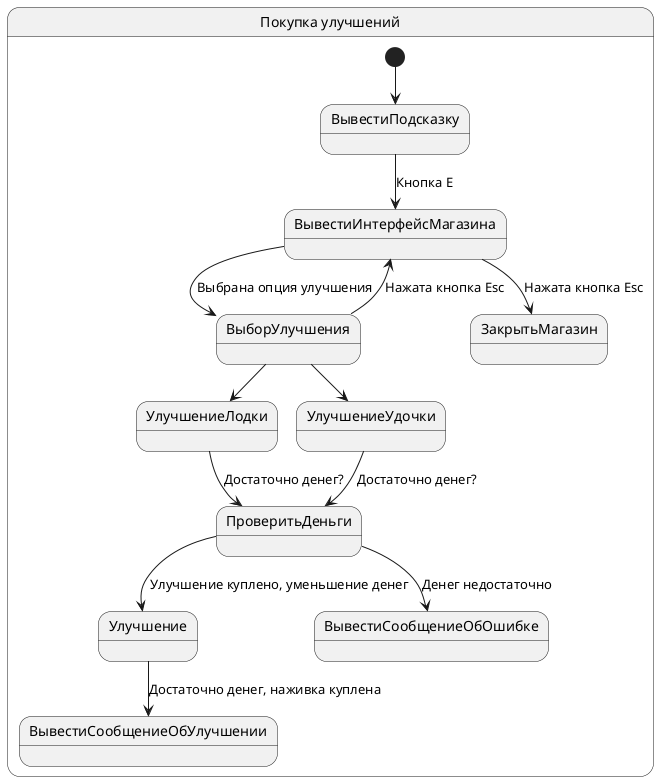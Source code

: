 @startuml
state "Покупка улучшений" as UpgradeShop {
    [*] --> ВывестиПодсказку
    ВывестиПодсказку --> ВывестиИнтерфейсМагазина : Кнопка Е
    ВывестиИнтерфейсМагазина --> ВыборУлучшения : Выбрана опция улучшения
    state ПроверитьДеньги <<ПроверитьДеньги>>
    ВыборУлучшения --> ВывестиИнтерфейсМагазина : Нажата кнопка Esc
    ВыборУлучшения --> УлучшениеЛодки
    ВыборУлучшения --> УлучшениеУдочки
    УлучшениеЛодки --> ПроверитьДеньги : Достаточно денег?
    УлучшениеУдочки --> ПроверитьДеньги : Достаточно денег?
    ПроверитьДеньги --> Улучшение : Улучшение куплено, уменьшение денег
    Улучшение --> ВывестиСообщениеОбУлучшении : Достаточно денег, наживка куплена
    ПроверитьДеньги --> ВывестиСообщениеОбОшибке : Денег недостаточно
    ВывестиИнтерфейсМагазина --> ЗакрытьМагазин : Нажата кнопка Esc
}
@enduml
